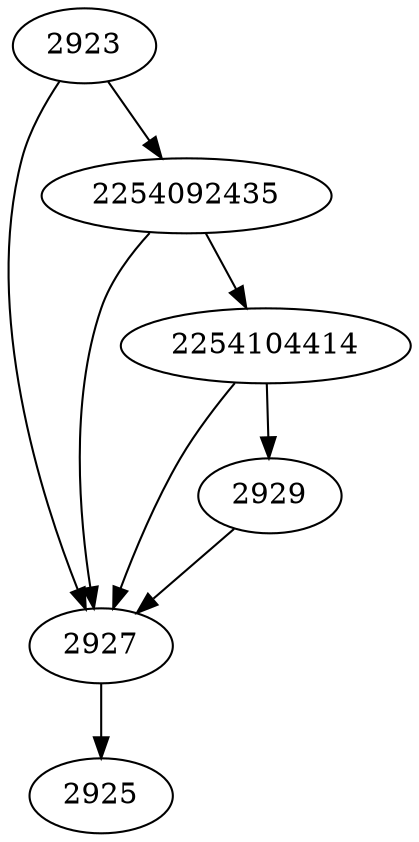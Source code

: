 strict digraph  {
2923;
2925;
2927;
2929;
2254092435;
2254104414;
2923 -> 2254092435;
2923 -> 2927;
2927 -> 2925;
2929 -> 2927;
2254092435 -> 2254104414;
2254092435 -> 2927;
2254104414 -> 2929;
2254104414 -> 2927;
}
